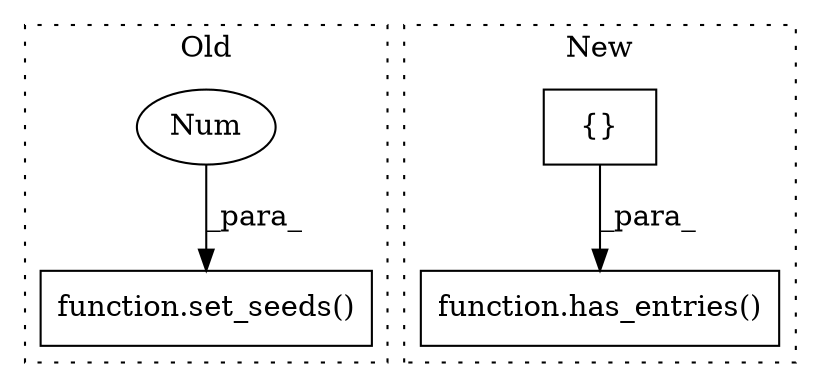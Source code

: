 digraph G {
subgraph cluster0 {
1 [label="function.set_seeds()" a="75" s="1744,1756" l="10,1" shape="box"];
4 [label="Num" a="76" s="1754" l="2" shape="ellipse"];
label = "Old";
style="dotted";
}
subgraph cluster1 {
2 [label="{}" a="95" s="2457,2717" l="14,11" shape="box"];
3 [label="function.has_entries()" a="75" s="2445,2728" l="12,1" shape="box"];
label = "New";
style="dotted";
}
2 -> 3 [label="_para_"];
4 -> 1 [label="_para_"];
}